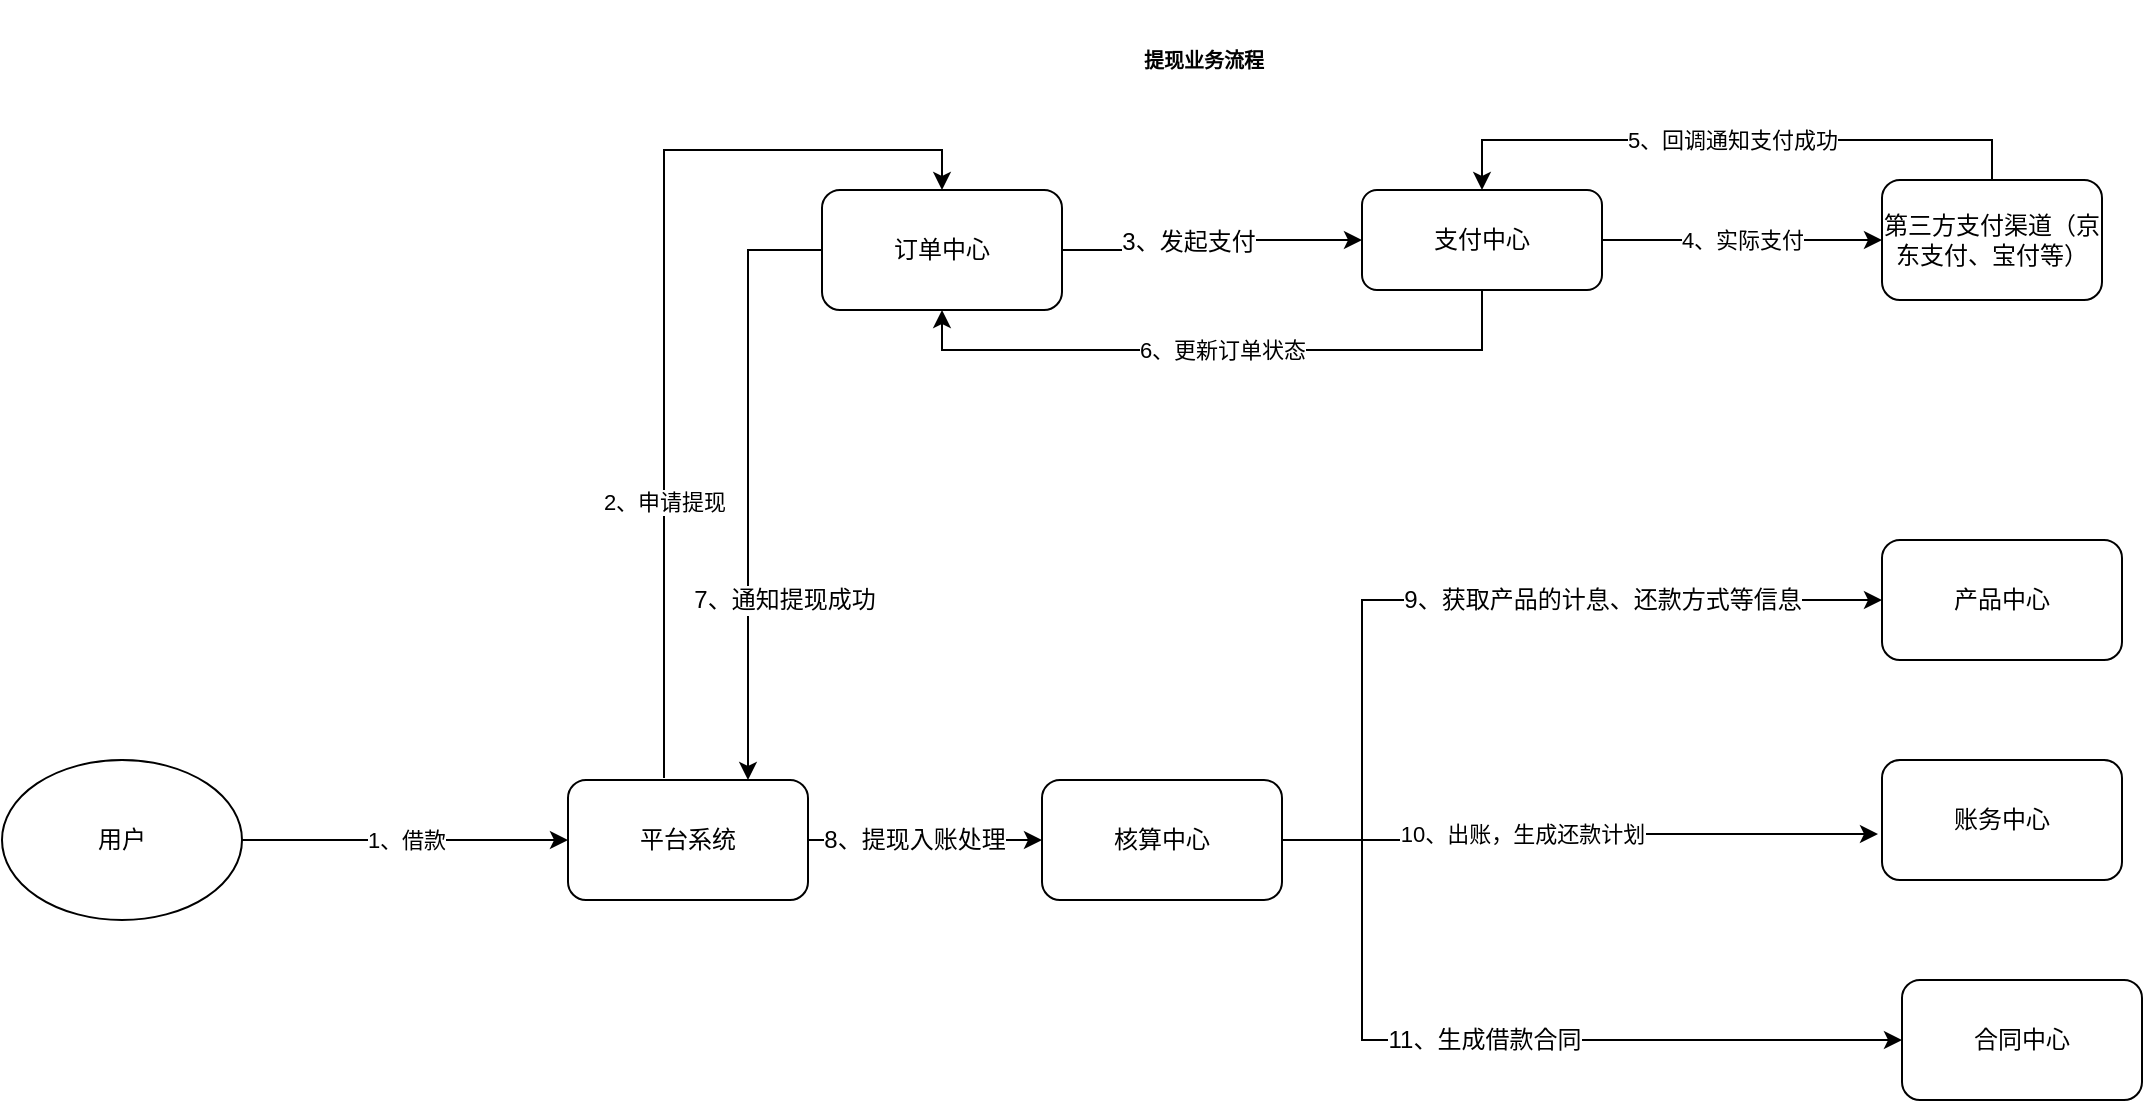 <mxfile version="12.2.6" type="github" pages="1"><diagram id="Gm2BfWgHBOt77eauyTlS" name="第 1 页"><mxGraphModel dx="868" dy="450" grid="1" gridSize="10" guides="1" tooltips="1" connect="1" arrows="1" fold="1" page="1" pageScale="1" pageWidth="827" pageHeight="1169" math="0" shadow="0"><root><mxCell id="0"/><mxCell id="1" parent="0"/><mxCell id="pp8H2sXF4gFaIKBt-eG5-22" value="1、借款" style="edgeStyle=orthogonalEdgeStyle;rounded=0;orthogonalLoop=1;jettySize=auto;html=1;exitX=1;exitY=0.5;exitDx=0;exitDy=0;entryX=0;entryY=0.5;entryDx=0;entryDy=0;" edge="1" parent="1" source="pp8H2sXF4gFaIKBt-eG5-20" target="pp8H2sXF4gFaIKBt-eG5-21"><mxGeometry relative="1" as="geometry"/></mxCell><mxCell id="pp8H2sXF4gFaIKBt-eG5-20" value="用户" style="ellipse;whiteSpace=wrap;html=1;" vertex="1" parent="1"><mxGeometry x="130" y="400" width="120" height="80" as="geometry"/></mxCell><mxCell id="pp8H2sXF4gFaIKBt-eG5-25" value="2、申请提现" style="edgeStyle=orthogonalEdgeStyle;rounded=0;orthogonalLoop=1;jettySize=auto;html=1;entryX=0.5;entryY=0;entryDx=0;entryDy=0;exitX=0.4;exitY=-0.017;exitDx=0;exitDy=0;exitPerimeter=0;" edge="1" parent="1" source="pp8H2sXF4gFaIKBt-eG5-21" target="pp8H2sXF4gFaIKBt-eG5-23"><mxGeometry x="-0.419" relative="1" as="geometry"><mxPoint x="400" y="230" as="sourcePoint"/><mxPoint as="offset"/></mxGeometry></mxCell><mxCell id="pp8H2sXF4gFaIKBt-eG5-35" style="edgeStyle=orthogonalEdgeStyle;rounded=0;orthogonalLoop=1;jettySize=auto;html=1;" edge="1" parent="1" source="pp8H2sXF4gFaIKBt-eG5-21" target="pp8H2sXF4gFaIKBt-eG5-33"><mxGeometry relative="1" as="geometry"/></mxCell><mxCell id="pp8H2sXF4gFaIKBt-eG5-37" value="8、提现入账处理" style="text;html=1;resizable=0;points=[];align=center;verticalAlign=middle;labelBackgroundColor=#ffffff;" vertex="1" connectable="0" parent="pp8H2sXF4gFaIKBt-eG5-35"><mxGeometry x="-0.2" y="2" relative="1" as="geometry"><mxPoint x="6" y="2" as="offset"/></mxGeometry></mxCell><mxCell id="pp8H2sXF4gFaIKBt-eG5-21" value="平台系统" style="rounded=1;whiteSpace=wrap;html=1;" vertex="1" parent="1"><mxGeometry x="413" y="410" width="120" height="60" as="geometry"/></mxCell><mxCell id="pp8H2sXF4gFaIKBt-eG5-52" style="edgeStyle=orthogonalEdgeStyle;rounded=0;orthogonalLoop=1;jettySize=auto;html=1;entryX=0;entryY=0.5;entryDx=0;entryDy=0;" edge="1" parent="1" source="pp8H2sXF4gFaIKBt-eG5-23" target="pp8H2sXF4gFaIKBt-eG5-51"><mxGeometry relative="1" as="geometry"/></mxCell><mxCell id="pp8H2sXF4gFaIKBt-eG5-53" value="3、发起支付" style="text;html=1;resizable=0;points=[];align=center;verticalAlign=middle;labelBackgroundColor=#ffffff;" vertex="1" connectable="0" parent="pp8H2sXF4gFaIKBt-eG5-52"><mxGeometry x="-0.196" y="4" relative="1" as="geometry"><mxPoint as="offset"/></mxGeometry></mxCell><mxCell id="pp8H2sXF4gFaIKBt-eG5-71" style="edgeStyle=orthogonalEdgeStyle;rounded=0;orthogonalLoop=1;jettySize=auto;html=1;entryX=0.75;entryY=0;entryDx=0;entryDy=0;" edge="1" parent="1" source="pp8H2sXF4gFaIKBt-eG5-23" target="pp8H2sXF4gFaIKBt-eG5-21"><mxGeometry relative="1" as="geometry"/></mxCell><mxCell id="pp8H2sXF4gFaIKBt-eG5-72" value="7、通知提现成功" style="text;html=1;resizable=0;points=[];align=center;verticalAlign=middle;labelBackgroundColor=#ffffff;" vertex="1" connectable="0" parent="pp8H2sXF4gFaIKBt-eG5-71"><mxGeometry x="-0.58" relative="1" as="geometry"><mxPoint x="17.5" y="148.5" as="offset"/></mxGeometry></mxCell><mxCell id="pp8H2sXF4gFaIKBt-eG5-23" value="订单中心" style="rounded=1;whiteSpace=wrap;html=1;" vertex="1" parent="1"><mxGeometry x="540" y="115" width="120" height="60" as="geometry"/></mxCell><mxCell id="pp8H2sXF4gFaIKBt-eG5-84" style="edgeStyle=orthogonalEdgeStyle;rounded=0;orthogonalLoop=1;jettySize=auto;html=1;exitX=1;exitY=0.5;exitDx=0;exitDy=0;entryX=0;entryY=0.5;entryDx=0;entryDy=0;" edge="1" parent="1" source="pp8H2sXF4gFaIKBt-eG5-33" target="pp8H2sXF4gFaIKBt-eG5-40"><mxGeometry relative="1" as="geometry"><Array as="points"><mxPoint x="810" y="440"/><mxPoint x="810" y="320"/></Array></mxGeometry></mxCell><mxCell id="pp8H2sXF4gFaIKBt-eG5-87" value="9、获取产品的计息、还款方式等信息" style="text;html=1;resizable=0;points=[];align=center;verticalAlign=middle;labelBackgroundColor=#ffffff;" vertex="1" connectable="0" parent="pp8H2sXF4gFaIKBt-eG5-84"><mxGeometry x="0.157" y="-2" relative="1" as="geometry"><mxPoint x="37" y="-2" as="offset"/></mxGeometry></mxCell><mxCell id="pp8H2sXF4gFaIKBt-eG5-85" value="10、出账，生成还款计划" style="edgeStyle=orthogonalEdgeStyle;rounded=0;orthogonalLoop=1;jettySize=auto;html=1;entryX=-0.008;entryY=0.617;entryDx=0;entryDy=0;entryPerimeter=0;" edge="1" parent="1"><mxGeometry x="-0.02" y="24" relative="1" as="geometry"><mxPoint x="769" y="440" as="sourcePoint"/><mxPoint x="1068" y="437" as="targetPoint"/><Array as="points"><mxPoint x="914" y="440"/><mxPoint x="914" y="437"/></Array><mxPoint x="-24" y="24" as="offset"/></mxGeometry></mxCell><mxCell id="pp8H2sXF4gFaIKBt-eG5-86" style="edgeStyle=orthogonalEdgeStyle;rounded=0;orthogonalLoop=1;jettySize=auto;html=1;entryX=0;entryY=0.5;entryDx=0;entryDy=0;" edge="1" parent="1" source="pp8H2sXF4gFaIKBt-eG5-33" target="pp8H2sXF4gFaIKBt-eG5-41"><mxGeometry relative="1" as="geometry"><Array as="points"><mxPoint x="810" y="440"/><mxPoint x="810" y="540"/></Array></mxGeometry></mxCell><mxCell id="pp8H2sXF4gFaIKBt-eG5-88" value="11、生成借款合同" style="text;html=1;resizable=0;points=[];align=center;verticalAlign=middle;labelBackgroundColor=#ffffff;" vertex="1" connectable="0" parent="pp8H2sXF4gFaIKBt-eG5-86"><mxGeometry x="0.099" y="3" relative="1" as="geometry"><mxPoint x="-25" y="3" as="offset"/></mxGeometry></mxCell><mxCell id="pp8H2sXF4gFaIKBt-eG5-33" value="核算中心" style="rounded=1;whiteSpace=wrap;html=1;" vertex="1" parent="1"><mxGeometry x="650" y="410" width="120" height="60" as="geometry"/></mxCell><mxCell id="pp8H2sXF4gFaIKBt-eG5-40" value="产品中心" style="rounded=1;whiteSpace=wrap;html=1;" vertex="1" parent="1"><mxGeometry x="1070" y="290" width="120" height="60" as="geometry"/></mxCell><mxCell id="pp8H2sXF4gFaIKBt-eG5-41" value="合同中心" style="rounded=1;whiteSpace=wrap;html=1;" vertex="1" parent="1"><mxGeometry x="1080" y="510" width="120" height="60" as="geometry"/></mxCell><mxCell id="pp8H2sXF4gFaIKBt-eG5-42" value="账务中心" style="rounded=1;whiteSpace=wrap;html=1;" vertex="1" parent="1"><mxGeometry x="1070" y="400" width="120" height="60" as="geometry"/></mxCell><mxCell id="pp8H2sXF4gFaIKBt-eG5-55" value="4、实际支付" style="edgeStyle=orthogonalEdgeStyle;rounded=0;orthogonalLoop=1;jettySize=auto;html=1;entryX=0;entryY=0.5;entryDx=0;entryDy=0;" edge="1" parent="1" source="pp8H2sXF4gFaIKBt-eG5-51" target="pp8H2sXF4gFaIKBt-eG5-54"><mxGeometry relative="1" as="geometry"/></mxCell><mxCell id="pp8H2sXF4gFaIKBt-eG5-78" value="6、更新订单状态" style="edgeStyle=orthogonalEdgeStyle;rounded=0;orthogonalLoop=1;jettySize=auto;html=1;entryX=0.5;entryY=1;entryDx=0;entryDy=0;" edge="1" parent="1" source="pp8H2sXF4gFaIKBt-eG5-51" target="pp8H2sXF4gFaIKBt-eG5-23"><mxGeometry relative="1" as="geometry"><Array as="points"><mxPoint x="870" y="195"/><mxPoint x="600" y="195"/></Array></mxGeometry></mxCell><mxCell id="pp8H2sXF4gFaIKBt-eG5-51" value="支付中心" style="rounded=1;whiteSpace=wrap;html=1;" vertex="1" parent="1"><mxGeometry x="810" y="115" width="120" height="50" as="geometry"/></mxCell><mxCell id="pp8H2sXF4gFaIKBt-eG5-82" value="5、回调通知支付成功" style="edgeStyle=orthogonalEdgeStyle;rounded=0;orthogonalLoop=1;jettySize=auto;html=1;entryX=0.5;entryY=0;entryDx=0;entryDy=0;" edge="1" parent="1" source="pp8H2sXF4gFaIKBt-eG5-54" target="pp8H2sXF4gFaIKBt-eG5-51"><mxGeometry relative="1" as="geometry"><mxPoint x="1180" y="10" as="targetPoint"/><Array as="points"><mxPoint x="1125" y="90"/><mxPoint x="870" y="90"/></Array></mxGeometry></mxCell><mxCell id="pp8H2sXF4gFaIKBt-eG5-54" value="第三方支付渠道（京东支付、宝付等）" style="rounded=1;whiteSpace=wrap;html=1;" vertex="1" parent="1"><mxGeometry x="1070" y="110" width="110" height="60" as="geometry"/></mxCell><mxCell id="pp8H2sXF4gFaIKBt-eG5-73" value="&lt;font style=&quot;font-size: 10px&quot;&gt;&lt;b&gt;提现业务流程&lt;/b&gt;&lt;/font&gt;" style="rounded=1;whiteSpace=wrap;html=1;strokeColor=none;" vertex="1" parent="1"><mxGeometry x="671" y="20" width="120" height="60" as="geometry"/></mxCell></root></mxGraphModel></diagram></mxfile>